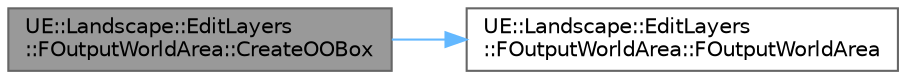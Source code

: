 digraph "UE::Landscape::EditLayers::FOutputWorldArea::CreateOOBox"
{
 // INTERACTIVE_SVG=YES
 // LATEX_PDF_SIZE
  bgcolor="transparent";
  edge [fontname=Helvetica,fontsize=10,labelfontname=Helvetica,labelfontsize=10];
  node [fontname=Helvetica,fontsize=10,shape=box,height=0.2,width=0.4];
  rankdir="LR";
  Node1 [id="Node000001",label="UE::Landscape::EditLayers\l::FOutputWorldArea::CreateOOBox",height=0.2,width=0.4,color="gray40", fillcolor="grey60", style="filled", fontcolor="black",tooltip=" "];
  Node1 -> Node2 [id="edge1_Node000001_Node000002",color="steelblue1",style="solid",tooltip=" "];
  Node2 [id="Node000002",label="UE::Landscape::EditLayers\l::FOutputWorldArea::FOutputWorldArea",height=0.2,width=0.4,color="grey40", fillcolor="white", style="filled",URL="$d6/dec/classUE_1_1Landscape_1_1EditLayers_1_1FOutputWorldArea.html#ab80d60fe8342366bcff965db94416c30",tooltip=" "];
}
